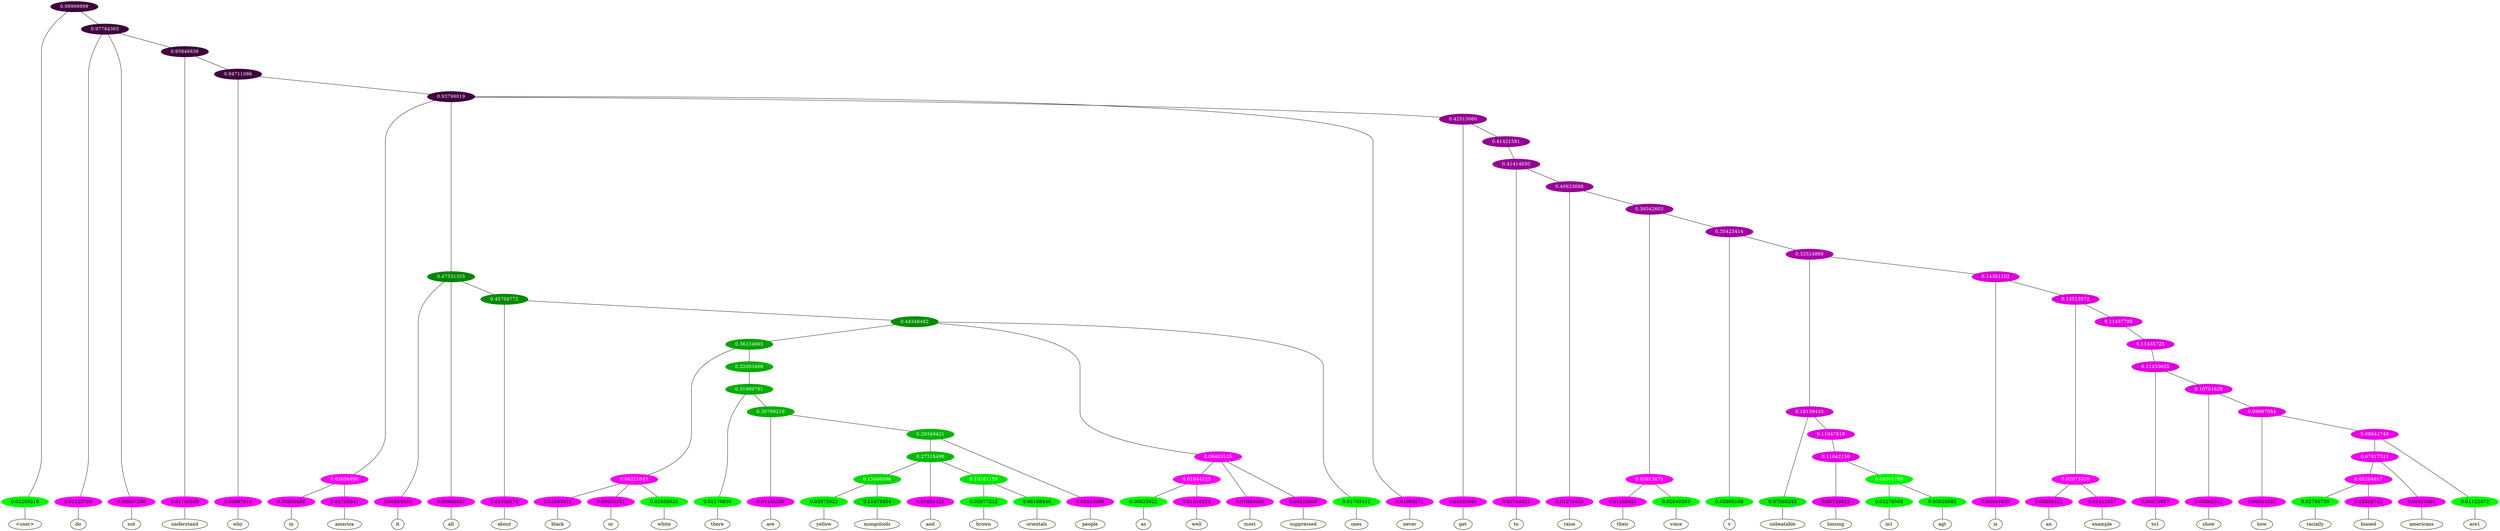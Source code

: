 graph {
	node [format=png height=0.15 nodesep=0.001 ordering=out overlap=prism overlap_scaling=0.01 ranksep=0.001 ratio=0.2 style=filled width=0.15]
	{
		rank=same
		a_w_1 [label="\<user\>" color=black fillcolor=floralwhite style="filled,solid"]
		a_w_3 [label=do color=black fillcolor=floralwhite style="filled,solid"]
		a_w_4 [label=not color=black fillcolor=floralwhite style="filled,solid"]
		a_w_6 [label=understand color=black fillcolor=floralwhite style="filled,solid"]
		a_w_8 [label=why color=black fillcolor=floralwhite style="filled,solid"]
		a_w_14 [label=in color=black fillcolor=floralwhite style="filled,solid"]
		a_w_15 [label=america color=black fillcolor=floralwhite style="filled,solid"]
		a_w_16 [label=it color=black fillcolor=floralwhite style="filled,solid"]
		a_w_17 [label=all color=black fillcolor=floralwhite style="filled,solid"]
		a_w_21 [label=about color=black fillcolor=floralwhite style="filled,solid"]
		a_w_36 [label=black color=black fillcolor=floralwhite style="filled,solid"]
		a_w_37 [label=or color=black fillcolor=floralwhite style="filled,solid"]
		a_w_38 [label=white color=black fillcolor=floralwhite style="filled,solid"]
		a_w_44 [label=there color=black fillcolor=floralwhite style="filled,solid"]
		a_w_50 [label=are color=black fillcolor=floralwhite style="filled,solid"]
		a_w_66 [label=yellow color=black fillcolor=floralwhite style="filled,solid"]
		a_w_67 [label=mongoloids color=black fillcolor=floralwhite style="filled,solid"]
		a_w_61 [label=and color=black fillcolor=floralwhite style="filled,solid"]
		a_w_68 [label=brown color=black fillcolor=floralwhite style="filled,solid"]
		a_w_69 [label=orientals color=black fillcolor=floralwhite style="filled,solid"]
		a_w_55 [label=people color=black fillcolor=floralwhite style="filled,solid"]
		a_w_40 [label=as color=black fillcolor=floralwhite style="filled,solid"]
		a_w_41 [label=well color=black fillcolor=floralwhite style="filled,solid"]
		a_w_32 [label=most color=black fillcolor=floralwhite style="filled,solid"]
		a_w_33 [label=suppressed color=black fillcolor=floralwhite style="filled,solid"]
		a_w_26 [label=ones color=black fillcolor=floralwhite style="filled,solid"]
		a_w_12 [label=never color=black fillcolor=floralwhite style="filled,solid"]
		a_w_19 [label=get color=black fillcolor=floralwhite style="filled,solid"]
		a_w_27 [label=to color=black fillcolor=floralwhite style="filled,solid"]
		a_w_34 [label=raise color=black fillcolor=floralwhite style="filled,solid"]
		a_w_46 [label=their color=black fillcolor=floralwhite style="filled,solid"]
		a_w_47 [label=voice color=black fillcolor=floralwhite style="filled,solid"]
		a_w_48 [label=v color=black fillcolor=floralwhite style="filled,solid"]
		a_w_56 [label=unbeatable color=black fillcolor=floralwhite style="filled,solid"]
		a_w_70 [label=loosing color=black fillcolor=floralwhite style="filled,solid"]
		a_w_75 [label=in1 color=black fillcolor=floralwhite style="filled,solid"]
		a_w_76 [label=agt color=black fillcolor=floralwhite style="filled,solid"]
		a_w_58 [label=is color=black fillcolor=floralwhite style="filled,solid"]
		a_w_72 [label=an color=black fillcolor=floralwhite style="filled,solid"]
		a_w_73 [label=example color=black fillcolor=floralwhite style="filled,solid"]
		a_w_78 [label=to1 color=black fillcolor=floralwhite style="filled,solid"]
		a_w_80 [label=show color=black fillcolor=floralwhite style="filled,solid"]
		a_w_82 [label=how color=black fillcolor=floralwhite style="filled,solid"]
		a_w_88 [label=racially color=black fillcolor=floralwhite style="filled,solid"]
		a_w_89 [label=biased color=black fillcolor=floralwhite style="filled,solid"]
		a_w_87 [label=americans color=black fillcolor=floralwhite style="filled,solid"]
		a_w_85 [label=are1 color=black fillcolor=floralwhite style="filled,solid"]
	}
	a_n_1 -- a_w_1
	a_n_3 -- a_w_3
	a_n_4 -- a_w_4
	a_n_6 -- a_w_6
	a_n_8 -- a_w_8
	a_n_14 -- a_w_14
	a_n_15 -- a_w_15
	a_n_16 -- a_w_16
	a_n_17 -- a_w_17
	a_n_21 -- a_w_21
	a_n_36 -- a_w_36
	a_n_37 -- a_w_37
	a_n_38 -- a_w_38
	a_n_44 -- a_w_44
	a_n_50 -- a_w_50
	a_n_66 -- a_w_66
	a_n_67 -- a_w_67
	a_n_61 -- a_w_61
	a_n_68 -- a_w_68
	a_n_69 -- a_w_69
	a_n_55 -- a_w_55
	a_n_40 -- a_w_40
	a_n_41 -- a_w_41
	a_n_32 -- a_w_32
	a_n_33 -- a_w_33
	a_n_26 -- a_w_26
	a_n_12 -- a_w_12
	a_n_19 -- a_w_19
	a_n_27 -- a_w_27
	a_n_34 -- a_w_34
	a_n_46 -- a_w_46
	a_n_47 -- a_w_47
	a_n_48 -- a_w_48
	a_n_56 -- a_w_56
	a_n_70 -- a_w_70
	a_n_75 -- a_w_75
	a_n_76 -- a_w_76
	a_n_58 -- a_w_58
	a_n_72 -- a_w_72
	a_n_73 -- a_w_73
	a_n_78 -- a_w_78
	a_n_80 -- a_w_80
	a_n_82 -- a_w_82
	a_n_88 -- a_w_88
	a_n_89 -- a_w_89
	a_n_87 -- a_w_87
	a_n_85 -- a_w_85
	{
		rank=same
		a_n_1 [label=0.02209219 color="0.334 1.000 0.978" fontcolor=black]
		a_n_3 [label=0.01123709 color="0.835 1.000 0.989" fontcolor=black]
		a_n_4 [label=0.00807298 color="0.835 1.000 0.992" fontcolor=black]
		a_n_6 [label=0.01130549 color="0.835 1.000 0.989" fontcolor=black]
		a_n_8 [label=0.00907614 color="0.835 1.000 0.991" fontcolor=black]
		a_n_14 [label=0.00860658 color="0.835 1.000 0.991" fontcolor=black]
		a_n_15 [label=0.01792841 color="0.835 1.000 0.982" fontcolor=black]
		a_n_16 [label=0.00855565 color="0.835 1.000 0.991" fontcolor=black]
		a_n_17 [label=0.00966882 color="0.835 1.000 0.990" fontcolor=black]
		a_n_21 [label=0.01350674 color="0.835 1.000 0.986" fontcolor=black]
		a_n_36 [label=0.01603425 color="0.835 1.000 0.984" fontcolor=black]
		a_n_37 [label=0.00955021 color="0.835 1.000 0.990" fontcolor=black]
		a_n_38 [label=0.01658925 color="0.334 1.000 0.983" fontcolor=black]
		a_n_44 [label=0.01176836 color="0.334 1.000 0.988" fontcolor=black]
		a_n_50 [label=0.01435358 color="0.835 1.000 0.986" fontcolor=black]
		a_n_66 [label=0.03975022 color="0.334 1.000 0.960" fontcolor=black]
		a_n_67 [label=0.11475454 color="0.334 1.000 0.885" fontcolor=black]
		a_n_61 [label=0.01651325 color="0.835 1.000 0.983" fontcolor=black]
		a_n_68 [label=0.03977212 color="0.334 1.000 0.960" fontcolor=black]
		a_n_69 [label=0.06188446 color="0.334 1.000 0.938" fontcolor=black]
		a_n_55 [label=0.02013996 color="0.835 1.000 0.980" fontcolor=black]
		a_n_40 [label=0.00825622 color="0.334 1.000 0.992" fontcolor=black]
		a_n_41 [label=0.01018224 color="0.835 1.000 0.990" fontcolor=black]
		a_n_32 [label=0.01043600 color="0.835 1.000 0.990" fontcolor=black]
		a_n_33 [label=0.03510800 color="0.835 1.000 0.965" fontcolor=black]
		a_n_26 [label=0.01703112 color="0.334 1.000 0.983" fontcolor=black]
		a_n_12 [label=0.01093571 color="0.835 1.000 0.989" fontcolor=black]
		a_n_19 [label=0.01083691 color="0.835 1.000 0.989" fontcolor=black]
		a_n_27 [label=0.00784021 color="0.835 1.000 0.992" fontcolor=black]
		a_n_34 [label=0.01274453 color="0.835 1.000 0.987" fontcolor=black]
		a_n_46 [label=0.01266921 color="0.835 1.000 0.987" fontcolor=black]
		a_n_47 [label=0.02640203 color="0.334 1.000 0.974" fontcolor=black]
		a_n_48 [label=0.02895108 color="0.334 1.000 0.971" fontcolor=black]
		a_n_56 [label=0.07088243 color="0.334 1.000 0.929" fontcolor=black]
		a_n_70 [label=0.06734612 color="0.835 1.000 0.933" fontcolor=black]
		a_n_75 [label=0.01278568 color="0.334 1.000 0.987" fontcolor=black]
		a_n_76 [label=0.03020083 color="0.334 1.000 0.970" fontcolor=black]
		a_n_58 [label=0.00864635 color="0.835 1.000 0.991" fontcolor=black]
		a_n_72 [label=0.00658422 color="0.835 1.000 0.993" fontcolor=black]
		a_n_73 [label=0.01413557 color="0.835 1.000 0.986" fontcolor=black]
		a_n_78 [label=0.00679957 color="0.835 1.000 0.993" fontcolor=black]
		a_n_80 [label=0.00862512 color="0.835 1.000 0.991" fontcolor=black]
		a_n_82 [label=0.00943242 color="0.835 1.000 0.991" fontcolor=black]
		a_n_88 [label=0.02785730 color="0.334 1.000 0.972" fontcolor=black]
		a_n_89 [label=0.02418742 color="0.835 1.000 0.976" fontcolor=black]
		a_n_87 [label=0.02610561 color="0.835 1.000 0.974" fontcolor=black]
		a_n_85 [label=0.01122472 color="0.334 1.000 0.989" fontcolor=black]
	}
	a_n_0 [label=0.99999999 color="0.835 1.000 0.250" fontcolor=grey99]
	a_n_0 -- a_n_1
	a_n_2 [label=0.97784365 color="0.835 1.000 0.250" fontcolor=grey99]
	a_n_0 -- a_n_2
	a_n_2 -- a_n_3
	a_n_2 -- a_n_4
	a_n_5 [label=0.95846836 color="0.835 1.000 0.250" fontcolor=grey99]
	a_n_2 -- a_n_5
	a_n_5 -- a_n_6
	a_n_7 [label=0.94711086 color="0.835 1.000 0.250" fontcolor=grey99]
	a_n_5 -- a_n_7
	a_n_7 -- a_n_8
	a_n_9 [label=0.93799019 color="0.835 1.000 0.250" fontcolor=grey99]
	a_n_7 -- a_n_9
	a_n_10 [label=0.02656896 color="0.835 1.000 0.973" fontcolor=grey99]
	a_n_9 -- a_n_10
	a_n_11 [label=0.47531355 color="0.334 1.000 0.525" fontcolor=grey99]
	a_n_9 -- a_n_11
	a_n_9 -- a_n_12
	a_n_13 [label=0.42513060 color="0.835 1.000 0.575" fontcolor=grey99]
	a_n_9 -- a_n_13
	a_n_10 -- a_n_14
	a_n_10 -- a_n_15
	a_n_11 -- a_n_16
	a_n_11 -- a_n_17
	a_n_18 [label=0.45704772 color="0.334 1.000 0.543" fontcolor=grey99]
	a_n_11 -- a_n_18
	a_n_13 -- a_n_19
	a_n_20 [label=0.41421581 color="0.835 1.000 0.586" fontcolor=grey99]
	a_n_13 -- a_n_20
	a_n_18 -- a_n_21
	a_n_22 [label=0.44348482 color="0.334 1.000 0.557" fontcolor=grey99]
	a_n_18 -- a_n_22
	a_n_23 [label=0.41414650 color="0.835 1.000 0.586" fontcolor=grey99]
	a_n_20 -- a_n_23
	a_n_24 [label=0.36234665 color="0.334 1.000 0.638" fontcolor=grey99]
	a_n_22 -- a_n_24
	a_n_25 [label=0.06403535 color="0.835 1.000 0.936" fontcolor=grey99]
	a_n_22 -- a_n_25
	a_n_22 -- a_n_26
	a_n_23 -- a_n_27
	a_n_28 [label=0.40623698 color="0.835 1.000 0.594" fontcolor=grey99]
	a_n_23 -- a_n_28
	a_n_29 [label=0.04221045 color="0.835 1.000 0.958" fontcolor=grey99]
	a_n_24 -- a_n_29
	a_n_30 [label=0.32003466 color="0.334 1.000 0.680" fontcolor=grey99]
	a_n_24 -- a_n_30
	a_n_31 [label=0.01844123 color="0.835 1.000 0.982" fontcolor=grey99]
	a_n_25 -- a_n_31
	a_n_25 -- a_n_32
	a_n_25 -- a_n_33
	a_n_28 -- a_n_34
	a_n_35 [label=0.39342603 color="0.835 1.000 0.607" fontcolor=grey99]
	a_n_28 -- a_n_35
	a_n_29 -- a_n_36
	a_n_29 -- a_n_37
	a_n_29 -- a_n_38
	a_n_39 [label=0.31989761 color="0.334 1.000 0.680" fontcolor=grey99]
	a_n_30 -- a_n_39
	a_n_31 -- a_n_40
	a_n_31 -- a_n_41
	a_n_42 [label=0.03913871 color="0.835 1.000 0.961" fontcolor=grey99]
	a_n_35 -- a_n_42
	a_n_43 [label=0.35423414 color="0.835 1.000 0.646" fontcolor=grey99]
	a_n_35 -- a_n_43
	a_n_39 -- a_n_44
	a_n_45 [label=0.30799219 color="0.334 1.000 0.692" fontcolor=grey99]
	a_n_39 -- a_n_45
	a_n_42 -- a_n_46
	a_n_42 -- a_n_47
	a_n_43 -- a_n_48
	a_n_49 [label=0.32524868 color="0.835 1.000 0.675" fontcolor=grey99]
	a_n_43 -- a_n_49
	a_n_45 -- a_n_50
	a_n_51 [label=0.29349421 color="0.334 1.000 0.707" fontcolor=grey99]
	a_n_45 -- a_n_51
	a_n_52 [label=0.18139433 color="0.835 1.000 0.819" fontcolor=grey99]
	a_n_49 -- a_n_52
	a_n_53 [label=0.14381102 color="0.835 1.000 0.856" fontcolor=grey99]
	a_n_49 -- a_n_53
	a_n_54 [label=0.27318490 color="0.334 1.000 0.727" fontcolor=grey99]
	a_n_51 -- a_n_54
	a_n_51 -- a_n_55
	a_n_52 -- a_n_56
	a_n_57 [label=0.11047919 color="0.835 1.000 0.890" fontcolor=grey99]
	a_n_52 -- a_n_57
	a_n_53 -- a_n_58
	a_n_59 [label=0.13513572 color="0.835 1.000 0.865" fontcolor=grey99]
	a_n_53 -- a_n_59
	a_n_60 [label=0.15466096 color="0.334 1.000 0.845" fontcolor=grey99]
	a_n_54 -- a_n_60
	a_n_54 -- a_n_61
	a_n_62 [label=0.10181159 color="0.334 1.000 0.898" fontcolor=grey99]
	a_n_54 -- a_n_62
	a_n_63 [label=0.11042150 color="0.835 1.000 0.890" fontcolor=grey99]
	a_n_57 -- a_n_63
	a_n_64 [label=0.02073320 color="0.835 1.000 0.979" fontcolor=grey99]
	a_n_59 -- a_n_64
	a_n_65 [label=0.11437795 color="0.835 1.000 0.886" fontcolor=grey99]
	a_n_59 -- a_n_65
	a_n_60 -- a_n_66
	a_n_60 -- a_n_67
	a_n_62 -- a_n_68
	a_n_62 -- a_n_69
	a_n_63 -- a_n_70
	a_n_71 [label=0.04301769 color="0.334 1.000 0.957" fontcolor=grey99]
	a_n_63 -- a_n_71
	a_n_64 -- a_n_72
	a_n_64 -- a_n_73
	a_n_74 [label=0.11435725 color="0.835 1.000 0.886" fontcolor=grey99]
	a_n_65 -- a_n_74
	a_n_71 -- a_n_75
	a_n_71 -- a_n_76
	a_n_77 [label=0.11433655 color="0.835 1.000 0.886" fontcolor=grey99]
	a_n_74 -- a_n_77
	a_n_77 -- a_n_78
	a_n_79 [label=0.10751628 color="0.835 1.000 0.892" fontcolor=grey99]
	a_n_77 -- a_n_79
	a_n_79 -- a_n_80
	a_n_81 [label=0.09887054 color="0.835 1.000 0.901" fontcolor=grey99]
	a_n_79 -- a_n_81
	a_n_81 -- a_n_82
	a_n_83 [label=0.08941749 color="0.835 1.000 0.911" fontcolor=grey99]
	a_n_81 -- a_n_83
	a_n_84 [label=0.07817511 color="0.835 1.000 0.922" fontcolor=grey99]
	a_n_83 -- a_n_84
	a_n_83 -- a_n_85
	a_n_86 [label=0.05204617 color="0.835 1.000 0.948" fontcolor=grey99]
	a_n_84 -- a_n_86
	a_n_84 -- a_n_87
	a_n_86 -- a_n_88
	a_n_86 -- a_n_89
}
